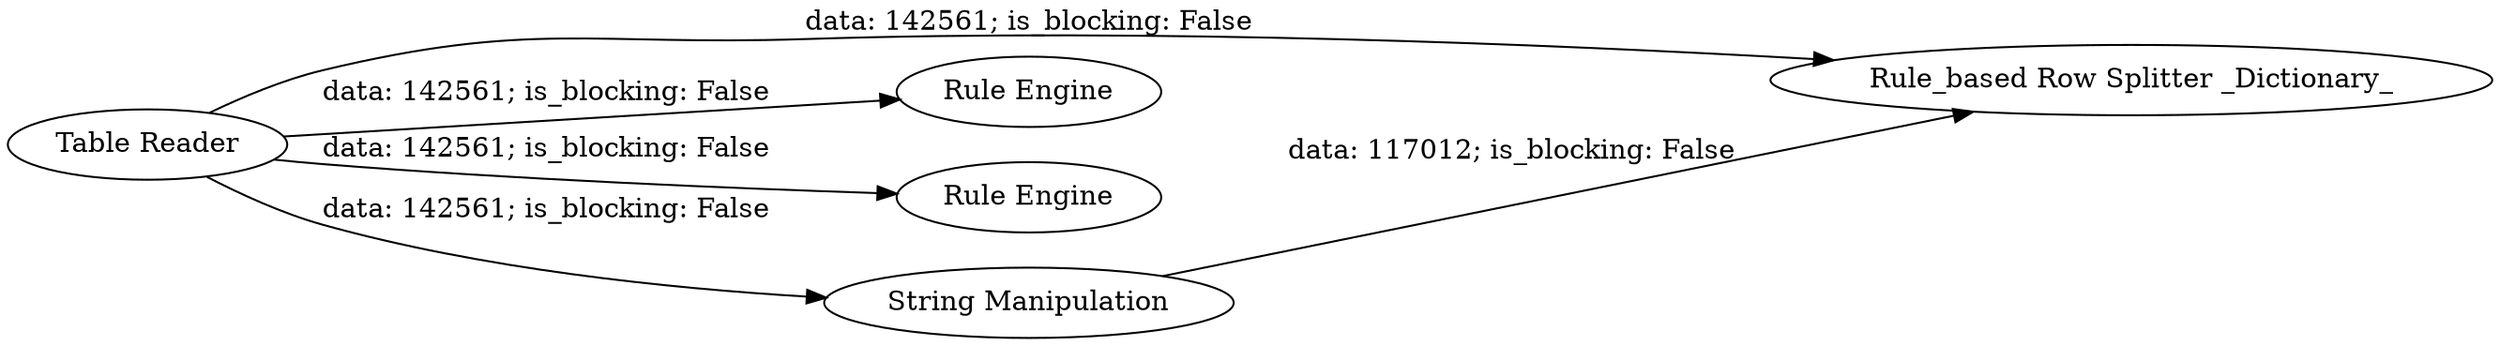 digraph {
	"-8522964989399840591_837" [label="Rule_based Row Splitter _Dictionary_"]
	"-8522964989399840591_838" [label="Rule Engine"]
	"-8522964989399840591_839" [label="Rule Engine"]
	"-8522964989399840591_1" [label="Table Reader"]
	"-8522964989399840591_836" [label="String Manipulation"]
	"-8522964989399840591_836" -> "-8522964989399840591_837" [label="data: 117012; is_blocking: False"]
	"-8522964989399840591_1" -> "-8522964989399840591_836" [label="data: 142561; is_blocking: False"]
	"-8522964989399840591_1" -> "-8522964989399840591_837" [label="data: 142561; is_blocking: False"]
	"-8522964989399840591_1" -> "-8522964989399840591_839" [label="data: 142561; is_blocking: False"]
	"-8522964989399840591_1" -> "-8522964989399840591_838" [label="data: 142561; is_blocking: False"]
	rankdir=LR
}
